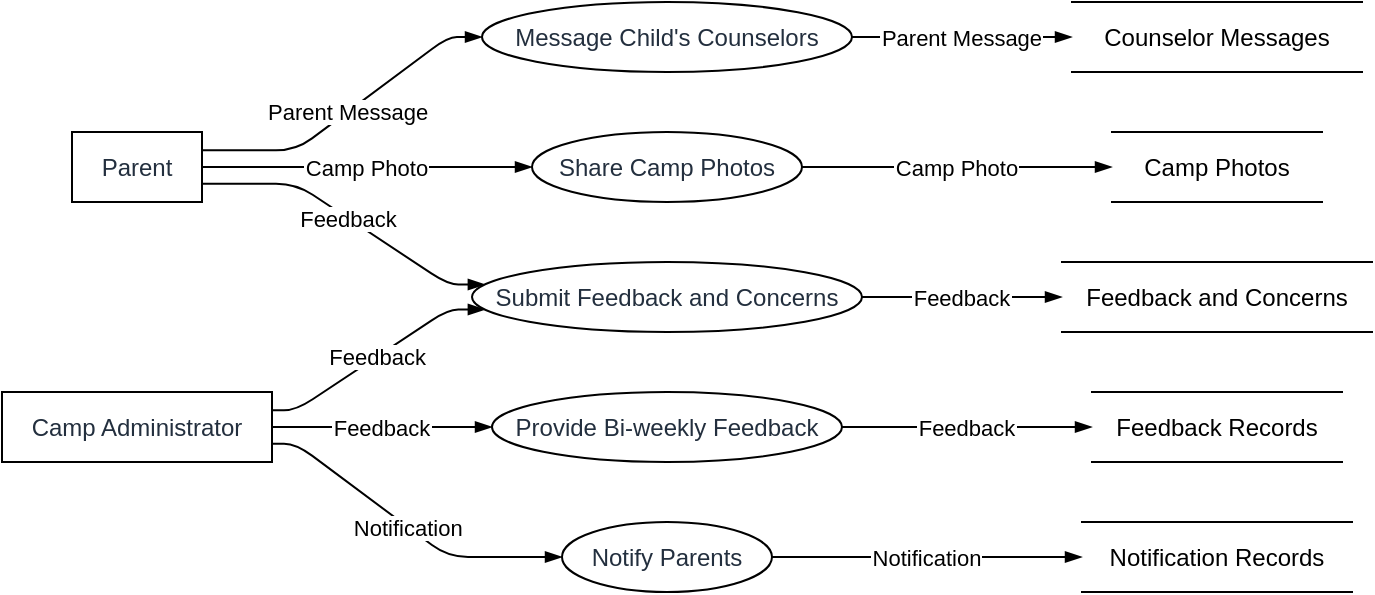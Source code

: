 <mxfile version="23.0.2" type="device">
  <diagram name="Page-1" id="gtMK6D7TzfQwX9hQvoyK">
    <mxGraphModel dx="794" dy="511" grid="1" gridSize="10" guides="1" tooltips="1" connect="1" arrows="1" fold="1" page="1" pageScale="1" pageWidth="827" pageHeight="1169" math="0" shadow="0">
      <root>
        <mxCell id="0" />
        <mxCell id="1" parent="0" />
        <UserObject label="Parent" type="externalEntity" source="" flow="" placeholders="1" id="v33Z5hv89Zf1H2KjbM1c-1">
          <mxCell style="shape=rectangle;whiteSpace=wrap;html=1;fillColor=#ffffff;strokeColor=#000000;align=center;verticalAlign=middle;fontColor=#232F3E;" vertex="1" parent="1">
            <mxGeometry x="35" y="65" width="65" height="35" as="geometry" />
          </mxCell>
        </UserObject>
        <UserObject label="Camp Administrator" type="externalEntity" source="" flow="" placeholders="1" id="v33Z5hv89Zf1H2KjbM1c-2">
          <mxCell style="shape=rectangle;whiteSpace=wrap;html=1;fillColor=#ffffff;strokeColor=#000000;align=center;verticalAlign=middle;fontColor=#232F3E;" vertex="1" parent="1">
            <mxGeometry y="195" width="135" height="35" as="geometry" />
          </mxCell>
        </UserObject>
        <UserObject label="Message Child&#39;s Counselors" type="process" source="1" flow="Parent Message" placeholders="1" id="v33Z5hv89Zf1H2KjbM1c-3">
          <mxCell style="shape=ellipse;perimeter=ellipsePerimeter;whiteSpace=wrap;html=1;fillColor=#ffffff;strokeColor=#000000;align=center;verticalAlign=middle;fontColor=#232F3E;" vertex="1" parent="1">
            <mxGeometry x="240" width="185" height="35" as="geometry" />
          </mxCell>
        </UserObject>
        <UserObject label="Share Camp Photos" type="process" source="1" flow="Camp Photo" placeholders="1" id="v33Z5hv89Zf1H2KjbM1c-4">
          <mxCell style="shape=ellipse;perimeter=ellipsePerimeter;whiteSpace=wrap;html=1;fillColor=#ffffff;strokeColor=#000000;align=center;verticalAlign=middle;fontColor=#232F3E;" vertex="1" parent="1">
            <mxGeometry x="265" y="65" width="135" height="35" as="geometry" />
          </mxCell>
        </UserObject>
        <UserObject label="Provide Bi-weekly Feedback" type="process" source="2" flow="Feedback" placeholders="1" id="v33Z5hv89Zf1H2KjbM1c-5">
          <mxCell style="shape=ellipse;perimeter=ellipsePerimeter;whiteSpace=wrap;html=1;fillColor=#ffffff;strokeColor=#000000;align=center;verticalAlign=middle;fontColor=#232F3E;" vertex="1" parent="1">
            <mxGeometry x="245" y="195" width="175" height="35" as="geometry" />
          </mxCell>
        </UserObject>
        <UserObject label="Notify Parents" type="process" source="2" flow="Notification" placeholders="1" id="v33Z5hv89Zf1H2KjbM1c-6">
          <mxCell style="shape=ellipse;perimeter=ellipsePerimeter;whiteSpace=wrap;html=1;fillColor=#ffffff;strokeColor=#000000;align=center;verticalAlign=middle;fontColor=#232F3E;" vertex="1" parent="1">
            <mxGeometry x="280" y="260" width="105" height="35" as="geometry" />
          </mxCell>
        </UserObject>
        <UserObject label="Submit Feedback and Concerns" type="process" source="1,2" flow="Feedback" placeholders="1" id="v33Z5hv89Zf1H2KjbM1c-7">
          <mxCell style="shape=ellipse;perimeter=ellipsePerimeter;whiteSpace=wrap;html=1;fillColor=#ffffff;strokeColor=#000000;align=center;verticalAlign=middle;fontColor=#232F3E;" vertex="1" parent="1">
            <mxGeometry x="235" y="130" width="195" height="35" as="geometry" />
          </mxCell>
        </UserObject>
        <UserObject label="Counselor Messages" type="dataStore" source="3" flow="Parent Message" placeholders="1" id="v33Z5hv89Zf1H2KjbM1c-8">
          <mxCell style="html=1;dashed=0;whiteSpace=wrap;shape=partialRectangle;right=0;left=0;" vertex="1" parent="1">
            <mxGeometry x="535" width="145" height="35" as="geometry" />
          </mxCell>
        </UserObject>
        <UserObject label="Camp Photos" type="dataStore" source="4" flow="Camp Photo" placeholders="1" id="v33Z5hv89Zf1H2KjbM1c-9">
          <mxCell style="html=1;dashed=0;whiteSpace=wrap;shape=partialRectangle;right=0;left=0;" vertex="1" parent="1">
            <mxGeometry x="555" y="65" width="105" height="35" as="geometry" />
          </mxCell>
        </UserObject>
        <UserObject label="Feedback Records" type="dataStore" source="5" flow="Feedback" placeholders="1" id="v33Z5hv89Zf1H2KjbM1c-10">
          <mxCell style="html=1;dashed=0;whiteSpace=wrap;shape=partialRectangle;right=0;left=0;" vertex="1" parent="1">
            <mxGeometry x="545" y="195" width="125" height="35" as="geometry" />
          </mxCell>
        </UserObject>
        <UserObject label="Notification Records" type="dataStore" source="6" flow="Notification" placeholders="1" id="v33Z5hv89Zf1H2KjbM1c-11">
          <mxCell style="html=1;dashed=0;whiteSpace=wrap;shape=partialRectangle;right=0;left=0;" vertex="1" parent="1">
            <mxGeometry x="540" y="260" width="135" height="35" as="geometry" />
          </mxCell>
        </UserObject>
        <UserObject label="Feedback and Concerns" type="dataStore" source="7" flow="Feedback" placeholders="1" id="v33Z5hv89Zf1H2KjbM1c-12">
          <mxCell style="html=1;dashed=0;whiteSpace=wrap;shape=partialRectangle;right=0;left=0;" vertex="1" parent="1">
            <mxGeometry x="530" y="130" width="155" height="35" as="geometry" />
          </mxCell>
        </UserObject>
        <mxCell id="v33Z5hv89Zf1H2KjbM1c-13" value="Parent Message" style="endArrow=blockThin;endFill=1;fontSize=11;orthogonal=1;noEdgeStyle=1;" edge="1" parent="1" source="v33Z5hv89Zf1H2KjbM1c-1" target="v33Z5hv89Zf1H2KjbM1c-3">
          <mxGeometry relative="1" as="geometry">
            <Array as="points">
              <mxPoint x="147" y="74.167" />
              <mxPoint x="223" y="17.5" />
            </Array>
          </mxGeometry>
        </mxCell>
        <mxCell id="v33Z5hv89Zf1H2KjbM1c-14" value="Camp Photo" style="endArrow=blockThin;endFill=1;fontSize=11;orthogonal=1;noEdgeStyle=1;" edge="1" parent="1" source="v33Z5hv89Zf1H2KjbM1c-1" target="v33Z5hv89Zf1H2KjbM1c-4">
          <mxGeometry relative="1" as="geometry">
            <Array as="points">
              <mxPoint x="149" y="82.5" />
              <mxPoint x="223" y="82.5" />
            </Array>
          </mxGeometry>
        </mxCell>
        <mxCell id="v33Z5hv89Zf1H2KjbM1c-15" value="Feedback" style="endArrow=blockThin;endFill=1;fontSize=11;orthogonal=1;noEdgeStyle=1;" edge="1" parent="1" source="v33Z5hv89Zf1H2KjbM1c-2" target="v33Z5hv89Zf1H2KjbM1c-5">
          <mxGeometry relative="1" as="geometry">
            <Array as="points">
              <mxPoint x="149" y="212.5" />
              <mxPoint x="223" y="212.5" />
            </Array>
          </mxGeometry>
        </mxCell>
        <mxCell id="v33Z5hv89Zf1H2KjbM1c-16" value="Notification" style="endArrow=blockThin;endFill=1;fontSize=11;orthogonal=1;noEdgeStyle=1;" edge="1" parent="1" source="v33Z5hv89Zf1H2KjbM1c-2" target="v33Z5hv89Zf1H2KjbM1c-6">
          <mxGeometry relative="1" as="geometry">
            <Array as="points">
              <mxPoint x="147" y="220.833" />
              <mxPoint x="223" y="277.5" />
            </Array>
          </mxGeometry>
        </mxCell>
        <mxCell id="v33Z5hv89Zf1H2KjbM1c-17" value="Feedback" style="endArrow=blockThin;endFill=1;fontSize=11;orthogonal=1;noEdgeStyle=1;" edge="1" parent="1" source="v33Z5hv89Zf1H2KjbM1c-1" target="v33Z5hv89Zf1H2KjbM1c-7">
          <mxGeometry relative="1" as="geometry">
            <Array as="points">
              <mxPoint x="147" y="90.833" />
              <mxPoint x="223" y="141.25" />
            </Array>
          </mxGeometry>
        </mxCell>
        <mxCell id="v33Z5hv89Zf1H2KjbM1c-18" value="Feedback" style="endArrow=blockThin;endFill=1;fontSize=11;orthogonal=1;noEdgeStyle=1;" edge="1" parent="1" source="v33Z5hv89Zf1H2KjbM1c-2" target="v33Z5hv89Zf1H2KjbM1c-7">
          <mxGeometry relative="1" as="geometry">
            <Array as="points">
              <mxPoint x="147" y="204.167" />
              <mxPoint x="223" y="153.75" />
            </Array>
          </mxGeometry>
        </mxCell>
        <mxCell id="v33Z5hv89Zf1H2KjbM1c-19" value="Parent Message" style="endArrow=blockThin;endFill=1;fontSize=11;orthogonal=1;noEdgeStyle=1;" edge="1" parent="1" source="v33Z5hv89Zf1H2KjbM1c-3" target="v33Z5hv89Zf1H2KjbM1c-8">
          <mxGeometry relative="1" as="geometry">
            <Array as="points">
              <mxPoint x="442" y="17.5" />
              <mxPoint x="518" y="17.5" />
            </Array>
          </mxGeometry>
        </mxCell>
        <mxCell id="v33Z5hv89Zf1H2KjbM1c-20" value="Camp Photo" style="endArrow=blockThin;endFill=1;fontSize=11;orthogonal=1;noEdgeStyle=1;" edge="1" parent="1" source="v33Z5hv89Zf1H2KjbM1c-4" target="v33Z5hv89Zf1H2KjbM1c-9">
          <mxGeometry relative="1" as="geometry">
            <Array as="points">
              <mxPoint x="442" y="82.5" />
              <mxPoint x="518" y="82.5" />
            </Array>
          </mxGeometry>
        </mxCell>
        <mxCell id="v33Z5hv89Zf1H2KjbM1c-21" value="Feedback" style="endArrow=blockThin;endFill=1;fontSize=11;orthogonal=1;noEdgeStyle=1;" edge="1" parent="1" source="v33Z5hv89Zf1H2KjbM1c-5" target="v33Z5hv89Zf1H2KjbM1c-10">
          <mxGeometry relative="1" as="geometry">
            <Array as="points">
              <mxPoint x="442" y="212.5" />
              <mxPoint x="518" y="212.5" />
            </Array>
          </mxGeometry>
        </mxCell>
        <mxCell id="v33Z5hv89Zf1H2KjbM1c-22" value="Notification" style="endArrow=blockThin;endFill=1;fontSize=11;orthogonal=1;noEdgeStyle=1;" edge="1" parent="1" source="v33Z5hv89Zf1H2KjbM1c-6" target="v33Z5hv89Zf1H2KjbM1c-11">
          <mxGeometry relative="1" as="geometry">
            <Array as="points">
              <mxPoint x="442" y="277.5" />
              <mxPoint x="518" y="277.5" />
            </Array>
          </mxGeometry>
        </mxCell>
        <mxCell id="v33Z5hv89Zf1H2KjbM1c-23" value="Feedback" style="endArrow=blockThin;endFill=1;fontSize=11;orthogonal=1;noEdgeStyle=1;" edge="1" parent="1" source="v33Z5hv89Zf1H2KjbM1c-7" target="v33Z5hv89Zf1H2KjbM1c-12">
          <mxGeometry relative="1" as="geometry">
            <Array as="points">
              <mxPoint x="442" y="147.5" />
              <mxPoint x="518" y="147.5" />
            </Array>
          </mxGeometry>
        </mxCell>
      </root>
    </mxGraphModel>
  </diagram>
</mxfile>
